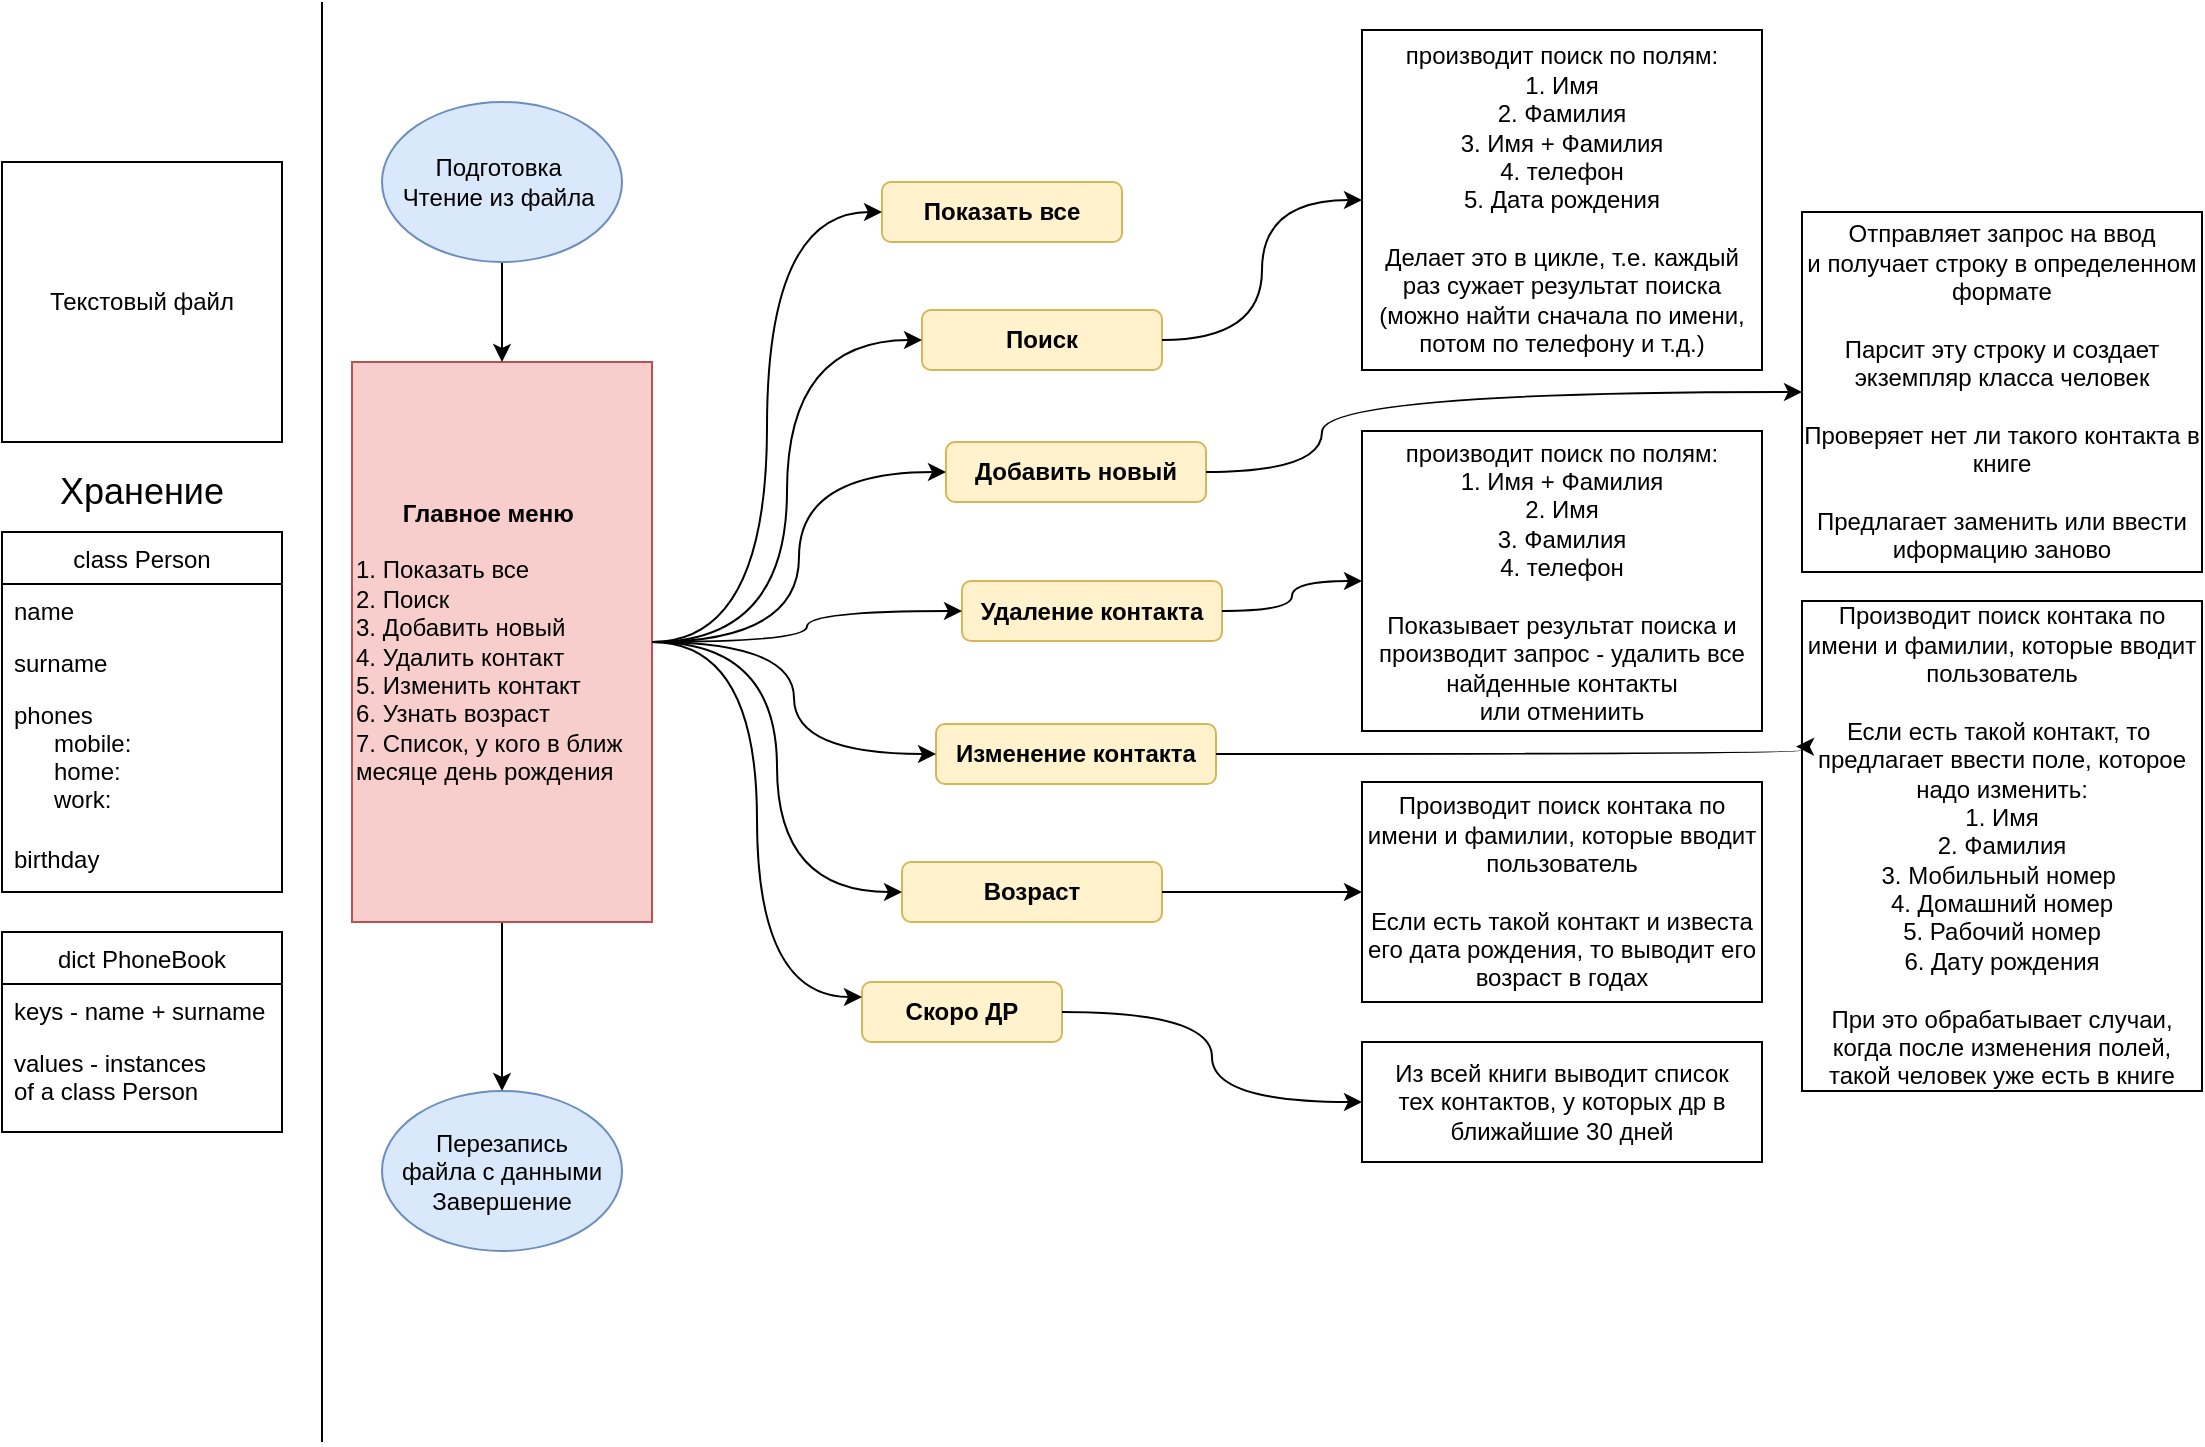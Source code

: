 <mxfile version="12.3.2" type="device" pages="1"><diagram name="Page-1" id="c7558073-3199-34d8-9f00-42111426c3f3"><mxGraphModel dx="1892" dy="1232" grid="1" gridSize="10" guides="1" tooltips="1" connect="1" arrows="1" fold="1" page="1" pageScale="1" pageWidth="826" pageHeight="1169" background="#ffffff" math="0" shadow="0"><root><mxCell id="0"/><mxCell id="1" parent="0"/><mxCell id="wlCSo6zrYyKxejbD7por-102" value="" style="edgeStyle=orthogonalEdgeStyle;rounded=0;orthogonalLoop=1;jettySize=auto;html=1;" edge="1" parent="1" source="wlCSo6zrYyKxejbD7por-96" target="wlCSo6zrYyKxejbD7por-101"><mxGeometry relative="1" as="geometry"/></mxCell><mxCell id="wlCSo6zrYyKxejbD7por-96" value="&lt;b&gt;&amp;nbsp; &amp;nbsp; &amp;nbsp; &amp;nbsp;Главное меню&lt;/b&gt;&lt;br&gt;&lt;br&gt;1. Показать все&lt;br&gt;2. Поиск&lt;br&gt;3. Добавить новый&lt;br&gt;4. Удалить контакт&lt;br&gt;5. Изменить контакт&lt;br&gt;6. Узнать возраст&lt;br&gt;7. Список, у кого в ближ месяце день рождения" style="rounded=0;whiteSpace=wrap;html=1;fillColor=#f8cecc;strokeColor=#b85450;align=left;" vertex="1" parent="1"><mxGeometry x="185" y="180" width="150" height="280" as="geometry"/></mxCell><mxCell id="wlCSo6zrYyKxejbD7por-100" value="" style="edgeStyle=orthogonalEdgeStyle;rounded=0;orthogonalLoop=1;jettySize=auto;html=1;entryX=0.5;entryY=0;entryDx=0;entryDy=0;" edge="1" parent="1" source="wlCSo6zrYyKxejbD7por-97" target="wlCSo6zrYyKxejbD7por-96"><mxGeometry relative="1" as="geometry"><mxPoint x="400" y="300" as="targetPoint"/></mxGeometry></mxCell><mxCell id="wlCSo6zrYyKxejbD7por-97" value="Подготовка&amp;nbsp;&lt;br&gt;Чтение из файла&amp;nbsp;" style="ellipse;whiteSpace=wrap;html=1;fillColor=#dae8fc;strokeColor=#6c8ebf;" vertex="1" parent="1"><mxGeometry x="200" y="50" width="120" height="80" as="geometry"/></mxCell><mxCell id="wlCSo6zrYyKxejbD7por-101" value="Перезапись &lt;br&gt;файла с данными&lt;br&gt;Завершение" style="ellipse;whiteSpace=wrap;html=1;fillColor=#dae8fc;strokeColor=#6c8ebf;" vertex="1" parent="1"><mxGeometry x="200" y="544.5" width="120" height="80" as="geometry"/></mxCell><mxCell id="wlCSo6zrYyKxejbD7por-103" value="class Person" style="swimlane;fontStyle=0;childLayout=stackLayout;horizontal=1;startSize=26;fillColor=none;horizontalStack=0;resizeParent=1;resizeParentMax=0;resizeLast=0;collapsible=1;marginBottom=0;" vertex="1" parent="1"><mxGeometry x="10" y="265" width="140" height="180" as="geometry"/></mxCell><mxCell id="wlCSo6zrYyKxejbD7por-104" value="name" style="text;strokeColor=none;fillColor=none;align=left;verticalAlign=top;spacingLeft=4;spacingRight=4;overflow=hidden;rotatable=0;points=[[0,0.5],[1,0.5]];portConstraint=eastwest;" vertex="1" parent="wlCSo6zrYyKxejbD7por-103"><mxGeometry y="26" width="140" height="26" as="geometry"/></mxCell><mxCell id="wlCSo6zrYyKxejbD7por-105" value="surname" style="text;strokeColor=none;fillColor=none;align=left;verticalAlign=top;spacingLeft=4;spacingRight=4;overflow=hidden;rotatable=0;points=[[0,0.5],[1,0.5]];portConstraint=eastwest;" vertex="1" parent="wlCSo6zrYyKxejbD7por-103"><mxGeometry y="52" width="140" height="26" as="geometry"/></mxCell><mxCell id="wlCSo6zrYyKxejbD7por-106" value="phones&#10;      mobile:&#10;      home:&#10;      work:&#10;" style="text;strokeColor=none;fillColor=none;align=left;verticalAlign=top;spacingLeft=4;spacingRight=4;overflow=hidden;rotatable=0;points=[[0,0.5],[1,0.5]];portConstraint=eastwest;" vertex="1" parent="wlCSo6zrYyKxejbD7por-103"><mxGeometry y="78" width="140" height="72" as="geometry"/></mxCell><mxCell id="wlCSo6zrYyKxejbD7por-107" value="birthday" style="text;strokeColor=none;fillColor=none;align=left;verticalAlign=top;spacingLeft=4;spacingRight=4;overflow=hidden;rotatable=0;points=[[0,0.5],[1,0.5]];portConstraint=eastwest;" vertex="1" parent="wlCSo6zrYyKxejbD7por-103"><mxGeometry y="150" width="140" height="30" as="geometry"/></mxCell><mxCell id="wlCSo6zrYyKxejbD7por-108" value="dict PhoneBook" style="swimlane;fontStyle=0;childLayout=stackLayout;horizontal=1;startSize=26;fillColor=none;horizontalStack=0;resizeParent=1;resizeParentMax=0;resizeLast=0;collapsible=1;marginBottom=0;" vertex="1" parent="1"><mxGeometry x="10" y="465" width="140" height="100" as="geometry"/></mxCell><mxCell id="wlCSo6zrYyKxejbD7por-109" value="keys - name + surname" style="text;strokeColor=none;fillColor=none;align=left;verticalAlign=top;spacingLeft=4;spacingRight=4;overflow=hidden;rotatable=0;points=[[0,0.5],[1,0.5]];portConstraint=eastwest;" vertex="1" parent="wlCSo6zrYyKxejbD7por-108"><mxGeometry y="26" width="140" height="26" as="geometry"/></mxCell><mxCell id="wlCSo6zrYyKxejbD7por-111" value="values - instances &#10;of a class Person" style="text;strokeColor=none;fillColor=none;align=left;verticalAlign=top;spacingLeft=4;spacingRight=4;overflow=hidden;rotatable=0;points=[[0,0.5],[1,0.5]];portConstraint=eastwest;" vertex="1" parent="wlCSo6zrYyKxejbD7por-108"><mxGeometry y="52" width="140" height="48" as="geometry"/></mxCell><mxCell id="wlCSo6zrYyKxejbD7por-114" value="&lt;b&gt;Показать все&lt;/b&gt;" style="rounded=1;whiteSpace=wrap;html=1;fillColor=#fff2cc;strokeColor=#d6b656;" vertex="1" parent="1"><mxGeometry x="450" y="90" width="120" height="30" as="geometry"/></mxCell><mxCell id="wlCSo6zrYyKxejbD7por-116" value="" style="endArrow=classic;html=1;exitX=1;exitY=0.5;exitDx=0;exitDy=0;entryX=0;entryY=0.5;entryDx=0;entryDy=0;edgeStyle=orthogonalEdgeStyle;curved=1;" edge="1" parent="1" source="wlCSo6zrYyKxejbD7por-96" target="wlCSo6zrYyKxejbD7por-114"><mxGeometry width="50" height="50" relative="1" as="geometry"><mxPoint x="10" y="700" as="sourcePoint"/><mxPoint x="60" y="650" as="targetPoint"/></mxGeometry></mxCell><mxCell id="wlCSo6zrYyKxejbD7por-117" value="&lt;b&gt;Поиск&lt;/b&gt;" style="rounded=1;whiteSpace=wrap;html=1;fillColor=#fff2cc;strokeColor=#d6b656;" vertex="1" parent="1"><mxGeometry x="470" y="154" width="120" height="30" as="geometry"/></mxCell><mxCell id="wlCSo6zrYyKxejbD7por-119" value="" style="endArrow=classic;html=1;exitX=1;exitY=0.5;exitDx=0;exitDy=0;entryX=0;entryY=0.5;entryDx=0;entryDy=0;edgeStyle=orthogonalEdgeStyle;curved=1;" edge="1" parent="1" source="wlCSo6zrYyKxejbD7por-96" target="wlCSo6zrYyKxejbD7por-117"><mxGeometry width="50" height="50" relative="1" as="geometry"><mxPoint x="390" y="361.667" as="sourcePoint"/><mxPoint x="504.667" y="217.667" as="targetPoint"/></mxGeometry></mxCell><mxCell id="wlCSo6zrYyKxejbD7por-120" value="&lt;b&gt;Удаление контакта&lt;/b&gt;" style="rounded=1;whiteSpace=wrap;html=1;fillColor=#fff2cc;strokeColor=#d6b656;" vertex="1" parent="1"><mxGeometry x="490" y="289.5" width="130" height="30" as="geometry"/></mxCell><mxCell id="wlCSo6zrYyKxejbD7por-121" value="&lt;b&gt;Изменение контакта&lt;/b&gt;" style="rounded=1;whiteSpace=wrap;html=1;fillColor=#fff2cc;strokeColor=#d6b656;" vertex="1" parent="1"><mxGeometry x="477" y="361" width="140" height="30" as="geometry"/></mxCell><mxCell id="wlCSo6zrYyKxejbD7por-122" value="&lt;b&gt;Возраст&lt;/b&gt;" style="rounded=1;whiteSpace=wrap;html=1;fillColor=#fff2cc;strokeColor=#d6b656;" vertex="1" parent="1"><mxGeometry x="460" y="430" width="130" height="30" as="geometry"/></mxCell><mxCell id="wlCSo6zrYyKxejbD7por-123" value="&lt;b&gt;Скоро ДР&lt;/b&gt;" style="rounded=1;whiteSpace=wrap;html=1;fillColor=#fff2cc;strokeColor=#d6b656;" vertex="1" parent="1"><mxGeometry x="440" y="490" width="100" height="30" as="geometry"/></mxCell><mxCell id="wlCSo6zrYyKxejbD7por-125" value="" style="endArrow=classic;html=1;exitX=1;exitY=0.5;exitDx=0;exitDy=0;entryX=0;entryY=0.5;entryDx=0;entryDy=0;edgeStyle=orthogonalEdgeStyle;curved=1;" edge="1" parent="1" source="wlCSo6zrYyKxejbD7por-96" target="wlCSo6zrYyKxejbD7por-120"><mxGeometry width="50" height="50" relative="1" as="geometry"><mxPoint x="345" y="330.333" as="sourcePoint"/><mxPoint x="479.667" y="197" as="targetPoint"/></mxGeometry></mxCell><mxCell id="wlCSo6zrYyKxejbD7por-126" value="" style="endArrow=classic;html=1;exitX=1;exitY=0.5;exitDx=0;exitDy=0;entryX=0;entryY=0.5;entryDx=0;entryDy=0;edgeStyle=orthogonalEdgeStyle;curved=1;" edge="1" parent="1" source="wlCSo6zrYyKxejbD7por-96" target="wlCSo6zrYyKxejbD7por-121"><mxGeometry width="50" height="50" relative="1" as="geometry"><mxPoint x="355" y="340.333" as="sourcePoint"/><mxPoint x="489.667" y="207" as="targetPoint"/></mxGeometry></mxCell><mxCell id="wlCSo6zrYyKxejbD7por-127" value="" style="endArrow=classic;html=1;exitX=1;exitY=0.5;exitDx=0;exitDy=0;entryX=0;entryY=0.5;entryDx=0;entryDy=0;edgeStyle=orthogonalEdgeStyle;curved=1;" edge="1" parent="1" source="wlCSo6zrYyKxejbD7por-96" target="wlCSo6zrYyKxejbD7por-122"><mxGeometry width="50" height="50" relative="1" as="geometry"><mxPoint x="365" y="350.333" as="sourcePoint"/><mxPoint x="499.667" y="217" as="targetPoint"/></mxGeometry></mxCell><mxCell id="wlCSo6zrYyKxejbD7por-128" value="" style="endArrow=classic;html=1;exitX=1;exitY=0.5;exitDx=0;exitDy=0;entryX=0;entryY=0.25;entryDx=0;entryDy=0;edgeStyle=orthogonalEdgeStyle;curved=1;" edge="1" parent="1" source="wlCSo6zrYyKxejbD7por-96" target="wlCSo6zrYyKxejbD7por-123"><mxGeometry width="50" height="50" relative="1" as="geometry"><mxPoint x="375" y="360.333" as="sourcePoint"/><mxPoint x="509.667" y="227" as="targetPoint"/></mxGeometry></mxCell><mxCell id="wlCSo6zrYyKxejbD7por-130" value="производит поиск по полям:&lt;br&gt;1. Имя&lt;br&gt;2. Фамилия&lt;br&gt;3. Имя + Фамилия&lt;br&gt;4. телефон&lt;br&gt;5. Дата рождения&lt;br&gt;&lt;br&gt;Делает это в цикле, т.е. каждый раз сужает результат поиска (можно найти сначала по имени, потом по телефону и т.д.)" style="rounded=0;whiteSpace=wrap;html=1;" vertex="1" parent="1"><mxGeometry x="690" y="14" width="200" height="170" as="geometry"/></mxCell><mxCell id="wlCSo6zrYyKxejbD7por-131" value="" style="endArrow=classic;html=1;exitX=1;exitY=0.5;exitDx=0;exitDy=0;entryX=0;entryY=0.5;entryDx=0;entryDy=0;edgeStyle=orthogonalEdgeStyle;curved=1;" edge="1" parent="1" source="wlCSo6zrYyKxejbD7por-117" target="wlCSo6zrYyKxejbD7por-130"><mxGeometry width="50" height="50" relative="1" as="geometry"><mxPoint x="345" y="330.333" as="sourcePoint"/><mxPoint x="479.667" y="197" as="targetPoint"/></mxGeometry></mxCell><mxCell id="wlCSo6zrYyKxejbD7por-132" value="производит поиск по полям:&lt;br&gt;1. Имя + Фамилия&lt;br&gt;2. Имя&lt;br&gt;3. Фамилия&lt;br&gt;4. телефон&lt;br&gt;&lt;br&gt;Показывает результат поиска и производит запрос - удалить все найденные контакты &lt;br&gt;или отмениить" style="rounded=0;whiteSpace=wrap;html=1;" vertex="1" parent="1"><mxGeometry x="690" y="214.5" width="200" height="150" as="geometry"/></mxCell><mxCell id="wlCSo6zrYyKxejbD7por-133" value="&lt;b&gt;Добавить новый&lt;/b&gt;" style="rounded=1;whiteSpace=wrap;html=1;fillColor=#fff2cc;strokeColor=#d6b656;" vertex="1" parent="1"><mxGeometry x="482" y="220" width="130" height="30" as="geometry"/></mxCell><mxCell id="wlCSo6zrYyKxejbD7por-134" value="&lt;font style=&quot;font-size: 18px&quot;&gt;Хранение&lt;/font&gt;" style="text;html=1;strokeColor=none;fillColor=none;align=center;verticalAlign=middle;whiteSpace=wrap;rounded=0;" vertex="1" parent="1"><mxGeometry x="60" y="235" width="40" height="20" as="geometry"/></mxCell><mxCell id="wlCSo6zrYyKxejbD7por-135" value="" style="endArrow=none;html=1;" edge="1" parent="1"><mxGeometry width="50" height="50" relative="1" as="geometry"><mxPoint x="170" y="720" as="sourcePoint"/><mxPoint x="170" as="targetPoint"/></mxGeometry></mxCell><mxCell id="wlCSo6zrYyKxejbD7por-136" value="" style="endArrow=classic;html=1;exitX=1;exitY=0.5;exitDx=0;exitDy=0;entryX=0;entryY=0.5;entryDx=0;entryDy=0;edgeStyle=orthogonalEdgeStyle;curved=1;" edge="1" parent="1" source="wlCSo6zrYyKxejbD7por-96" target="wlCSo6zrYyKxejbD7por-133"><mxGeometry width="50" height="50" relative="1" as="geometry"><mxPoint x="345" y="330.333" as="sourcePoint"/><mxPoint x="499.667" y="314.333" as="targetPoint"/></mxGeometry></mxCell><mxCell id="wlCSo6zrYyKxejbD7por-137" value="Отправляет запрос на ввод&lt;br&gt;и получает строку в определенном формате&lt;br&gt;&lt;br&gt;Парсит эту строку и создает экземпляр класса человек&lt;br&gt;&lt;br&gt;Проверяет нет ли такого контакта в книге&lt;br&gt;&lt;br&gt;Предлагает заменить или ввести иформацию заново&lt;br&gt;" style="rounded=0;whiteSpace=wrap;html=1;" vertex="1" parent="1"><mxGeometry x="910" y="105" width="200" height="180" as="geometry"/></mxCell><mxCell id="wlCSo6zrYyKxejbD7por-138" value="Текстовый файл" style="rounded=0;whiteSpace=wrap;html=1;" vertex="1" parent="1"><mxGeometry x="10" y="80" width="140" height="140" as="geometry"/></mxCell><mxCell id="wlCSo6zrYyKxejbD7por-139" value="" style="endArrow=classic;html=1;exitX=1;exitY=0.5;exitDx=0;exitDy=0;entryX=0;entryY=0.5;entryDx=0;entryDy=0;edgeStyle=orthogonalEdgeStyle;curved=1;" edge="1" parent="1" source="wlCSo6zrYyKxejbD7por-133" target="wlCSo6zrYyKxejbD7por-137"><mxGeometry width="50" height="50" relative="1" as="geometry"><mxPoint x="599.667" y="179.667" as="sourcePoint"/><mxPoint x="699.667" y="109" as="targetPoint"/><Array as="points"><mxPoint x="670" y="235"/><mxPoint x="670" y="195"/></Array></mxGeometry></mxCell><mxCell id="wlCSo6zrYyKxejbD7por-140" value="" style="endArrow=classic;html=1;exitX=1;exitY=0.5;exitDx=0;exitDy=0;edgeStyle=orthogonalEdgeStyle;curved=1;entryX=0;entryY=0.5;entryDx=0;entryDy=0;" edge="1" parent="1" source="wlCSo6zrYyKxejbD7por-120" target="wlCSo6zrYyKxejbD7por-132"><mxGeometry width="50" height="50" relative="1" as="geometry"><mxPoint x="622.333" y="245" as="sourcePoint"/><mxPoint x="980" y="380" as="targetPoint"/></mxGeometry></mxCell><mxCell id="wlCSo6zrYyKxejbD7por-142" value="Производит поиск контака по имени и фамилии, которые вводит пользователь&lt;br&gt;&lt;br&gt;Если есть такой контакт, то&amp;nbsp; предлагает ввести поле, которое надо изменить:&lt;br&gt;1. Имя&lt;br&gt;2. Фамилия&lt;br&gt;3. Мобильный номер&amp;nbsp;&lt;br&gt;4. Домашний номер&lt;br&gt;5. Рабочий номер&lt;br&gt;6. Дату рождения&lt;br&gt;&lt;br&gt;При это обрабатывает случаи, когда после изменения полей, такой человек уже есть в книге" style="rounded=0;whiteSpace=wrap;html=1;" vertex="1" parent="1"><mxGeometry x="910" y="299.5" width="200" height="245" as="geometry"/></mxCell><mxCell id="wlCSo6zrYyKxejbD7por-144" value="" style="endArrow=classic;html=1;exitX=1;exitY=0.5;exitDx=0;exitDy=0;edgeStyle=orthogonalEdgeStyle;curved=1;entryX=-0.015;entryY=0.297;entryDx=0;entryDy=0;entryPerimeter=0;" edge="1" parent="1" source="wlCSo6zrYyKxejbD7por-121" target="wlCSo6zrYyKxejbD7por-142"><mxGeometry width="50" height="50" relative="1" as="geometry"><mxPoint x="630.333" y="314.333" as="sourcePoint"/><mxPoint x="699.667" y="299.667" as="targetPoint"/><Array as="points"><mxPoint x="910" y="376"/><mxPoint x="910" y="372"/></Array></mxGeometry></mxCell><mxCell id="wlCSo6zrYyKxejbD7por-145" value="&lt;span style=&quot;white-space: normal&quot;&gt;Производит поиск контака по имени и фамилии, которые вводит пользователь&lt;br&gt;&lt;/span&gt;&lt;br&gt;Если есть такой контакт и известа его дата рождения, то выводит его возраст в годах" style="rounded=0;whiteSpace=wrap;html=1;" vertex="1" parent="1"><mxGeometry x="690" y="390" width="200" height="110" as="geometry"/></mxCell><mxCell id="wlCSo6zrYyKxejbD7por-148" value="" style="endArrow=classic;html=1;exitX=1;exitY=0.5;exitDx=0;exitDy=0;edgeStyle=orthogonalEdgeStyle;curved=1;entryX=0;entryY=0.5;entryDx=0;entryDy=0;" edge="1" parent="1" source="wlCSo6zrYyKxejbD7por-122" target="wlCSo6zrYyKxejbD7por-145"><mxGeometry width="50" height="50" relative="1" as="geometry"><mxPoint x="629.833" y="654.833" as="sourcePoint"/><mxPoint x="640" y="640" as="targetPoint"/></mxGeometry></mxCell><mxCell id="wlCSo6zrYyKxejbD7por-150" value="Из всей книги выводит список &lt;br&gt;тех контактов, у которых др в ближайшие 30 дней" style="rounded=0;whiteSpace=wrap;html=1;" vertex="1" parent="1"><mxGeometry x="690" y="520" width="200" height="60" as="geometry"/></mxCell><mxCell id="wlCSo6zrYyKxejbD7por-151" value="" style="endArrow=classic;html=1;exitX=1;exitY=0.5;exitDx=0;exitDy=0;edgeStyle=orthogonalEdgeStyle;curved=1;entryX=0;entryY=0.5;entryDx=0;entryDy=0;" edge="1" parent="1" source="wlCSo6zrYyKxejbD7por-123" target="wlCSo6zrYyKxejbD7por-150"><mxGeometry width="50" height="50" relative="1" as="geometry"><mxPoint x="599.667" y="455.667" as="sourcePoint"/><mxPoint x="699.667" y="455.667" as="targetPoint"/></mxGeometry></mxCell></root></mxGraphModel></diagram></mxfile>